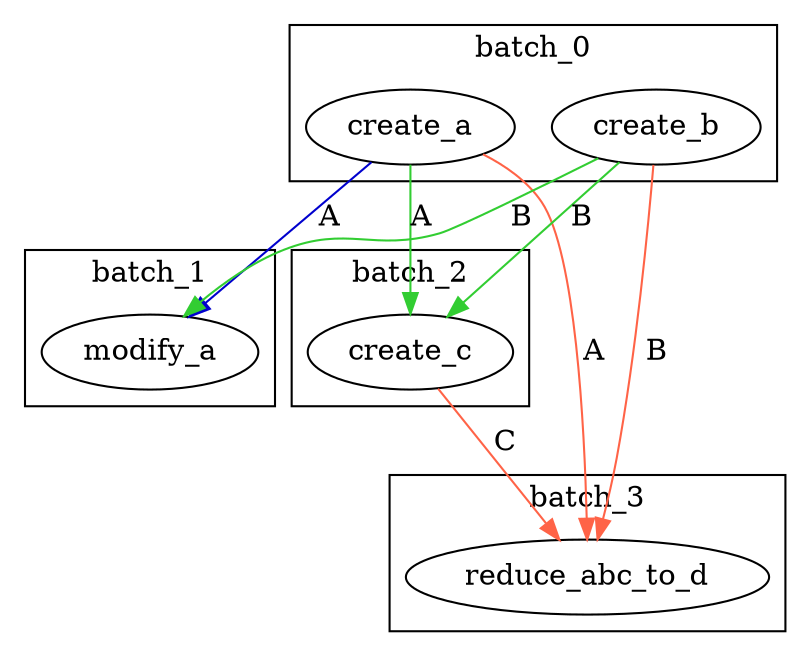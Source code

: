 digraph example {
    subgraph cluster_0 {
        label="batch_0";

        create_a;
        create_b;
    }

    subgraph cluster_1 {
        label="batch_1";

        modify_a;
    }

    subgraph cluster_2 {
        label="batch_2";

        create_c;
    }

    subgraph cluster_3 {
        label="batch_3";

        reduce_abc_to_d;
    }

    modify_a[label="modify_a"];
    create_a[label="create_a"];
    create_b[label="create_b"];
    create_c[label="create_c"];
    reduce_abc_to_d[label="reduce_abc_to_d"];
    create_a -> modify_a[label="A"][color="mediumblue"];
    create_a -> create_c[label="A"][color="limegreen"];
    create_a -> reduce_abc_to_d[label="A"][color="tomato"];
    create_b -> modify_a[label="B"][color="limegreen"];
    create_b -> create_c[label="B"][color="limegreen"];
    create_b -> reduce_abc_to_d[label="B"][color="tomato"];
    create_c -> reduce_abc_to_d[label="C"][color="tomato"];
}
